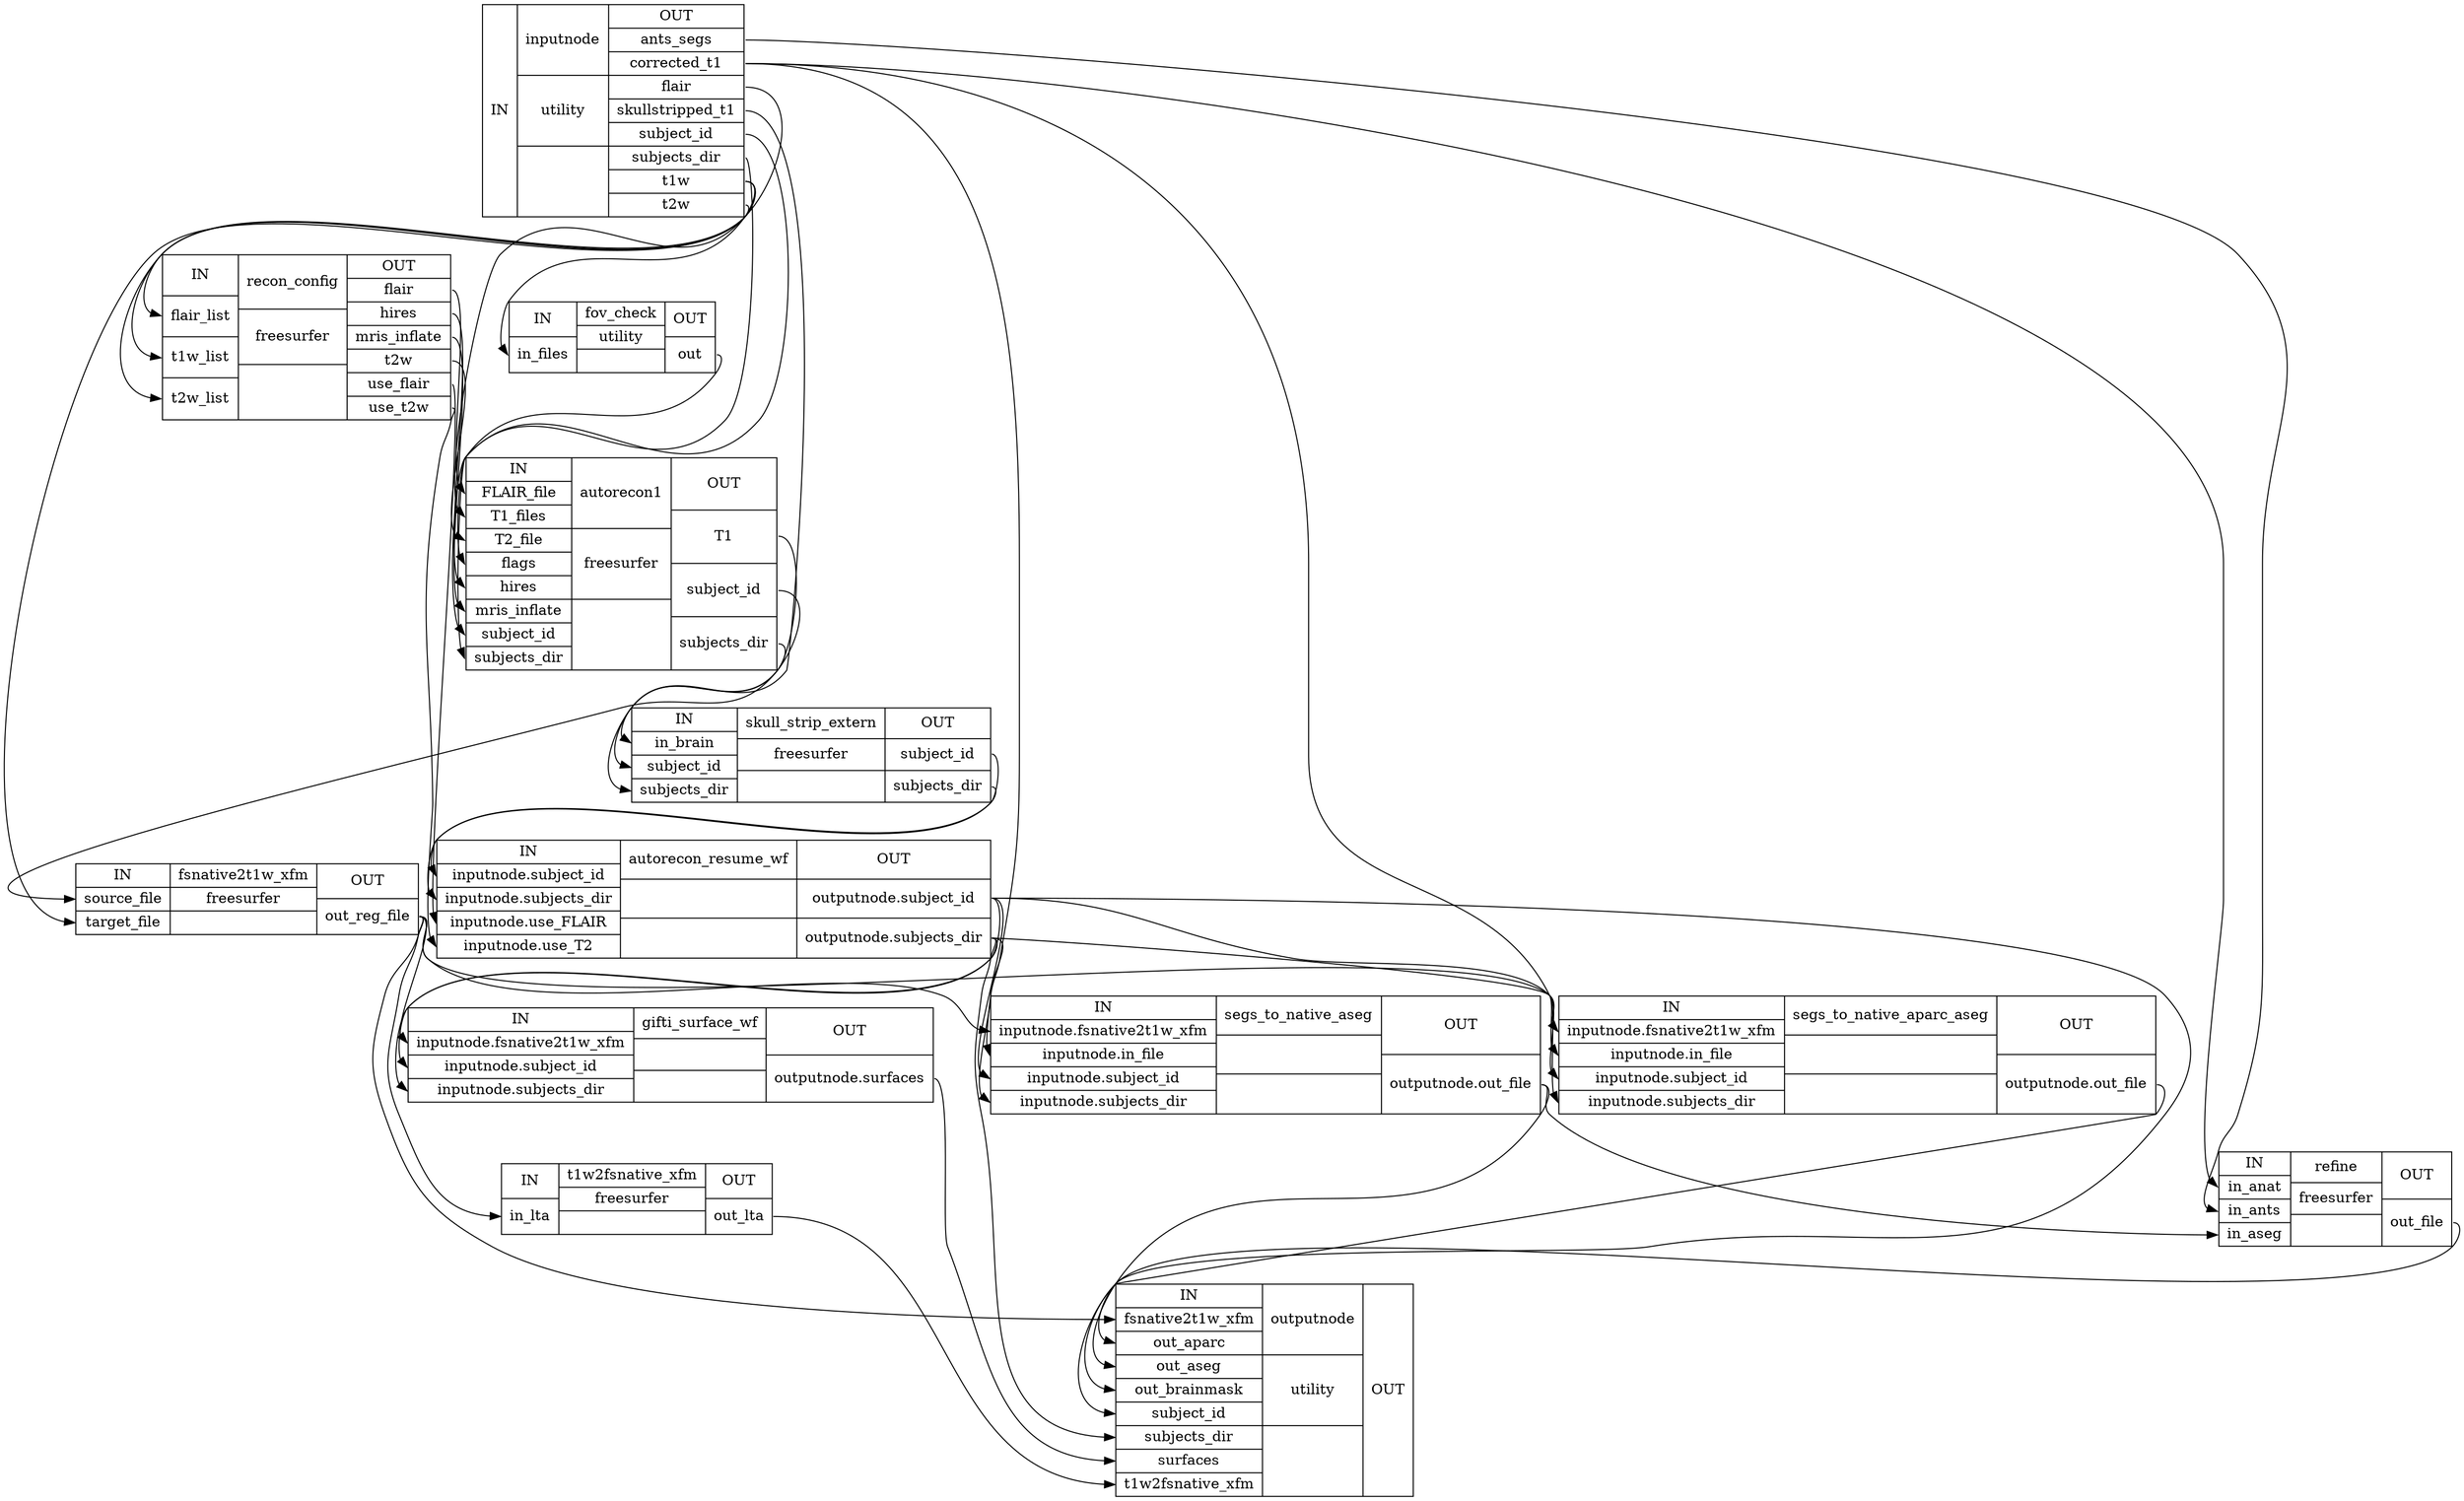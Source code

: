 digraph structs {
node [shape=record];
surface_recon_wfinputnode [label="{IN}|{ inputnode | utility |  }|{OUT|<outantssegs> ants_segs|<outcorrectedt1> corrected_t1|<outflair> flair|<outskullstrippedt1> skullstripped_t1|<outsubjectid> subject_id|<outsubjectsdir> subjects_dir|<outt1w> t1w|<outt2w> t2w}"];
surface_recon_wfrecon_config [label="{IN|<inflairlist> flair_list|<int1wlist> t1w_list|<int2wlist> t2w_list}|{ recon_config | freesurfer |  }|{OUT|<outflair> flair|<outhires> hires|<outmrisinflate> mris_inflate|<outt2w> t2w|<outuseflair> use_flair|<outuset2w> use_t2w}"];
surface_recon_wffov_check [label="{IN|<ininfiles> in_files}|{ fov_check | utility |  }|{OUT|<outout> out}"];
surface_recon_wfautorecon1 [label="{IN|<inFLAIRfile> FLAIR_file|<inT1files> T1_files|<inT2file> T2_file|<inflags> flags|<inhires> hires|<inmrisinflate> mris_inflate|<insubjectid> subject_id|<insubjectsdir> subjects_dir}|{ autorecon1 | freesurfer |  }|{OUT|<outT1> T1|<outsubjectid> subject_id|<outsubjectsdir> subjects_dir}"];
surface_recon_wfskull_strip_extern [label="{IN|<ininbrain> in_brain|<insubjectid> subject_id|<insubjectsdir> subjects_dir}|{ skull_strip_extern | freesurfer |  }|{OUT|<outsubjectid> subject_id|<outsubjectsdir> subjects_dir}"];
surface_recon_wffsnative2t1w_xfm [label="{IN|<insourcefile> source_file|<intargetfile> target_file}|{ fsnative2t1w_xfm | freesurfer |  }|{OUT|<outoutregfile> out_reg_file}"];
surface_recon_wfautorecon_resume_wf [label="{IN|<ininputnodesubjectid> inputnode.subject_id|<ininputnodesubjectsdir> inputnode.subjects_dir|<ininputnodeuseFLAIR> inputnode.use_FLAIR|<ininputnodeuseT2> inputnode.use_T2}|{ autorecon_resume_wf |  |  }|{OUT|<outoutputnodesubjectid> outputnode.subject_id|<outoutputnodesubjectsdir> outputnode.subjects_dir}"];
surface_recon_wft1w2fsnative_xfm [label="{IN|<ininlta> in_lta}|{ t1w2fsnative_xfm | freesurfer |  }|{OUT|<outoutlta> out_lta}"];
surface_recon_wfgifti_surface_wf [label="{IN|<ininputnodefsnative2t1wxfm> inputnode.fsnative2t1w_xfm|<ininputnodesubjectid> inputnode.subject_id|<ininputnodesubjectsdir> inputnode.subjects_dir}|{ gifti_surface_wf |  |  }|{OUT|<outoutputnodesurfaces> outputnode.surfaces}"];
surface_recon_wfsegs_to_native_aseg [label="{IN|<ininputnodefsnative2t1wxfm> inputnode.fsnative2t1w_xfm|<ininputnodeinfile> inputnode.in_file|<ininputnodesubjectid> inputnode.subject_id|<ininputnodesubjectsdir> inputnode.subjects_dir}|{ segs_to_native_aseg |  |  }|{OUT|<outoutputnodeoutfile> outputnode.out_file}"];
surface_recon_wfsegs_to_native_aparc_aseg [label="{IN|<ininputnodefsnative2t1wxfm> inputnode.fsnative2t1w_xfm|<ininputnodeinfile> inputnode.in_file|<ininputnodesubjectid> inputnode.subject_id|<ininputnodesubjectsdir> inputnode.subjects_dir}|{ segs_to_native_aparc_aseg |  |  }|{OUT|<outoutputnodeoutfile> outputnode.out_file}"];
surface_recon_wfrefine [label="{IN|<ininanat> in_anat|<ininants> in_ants|<ininaseg> in_aseg}|{ refine | freesurfer |  }|{OUT|<outoutfile> out_file}"];
surface_recon_wfoutputnode [label="{IN|<infsnative2t1wxfm> fsnative2t1w_xfm|<inoutaparc> out_aparc|<inoutaseg> out_aseg|<inoutbrainmask> out_brainmask|<insubjectid> subject_id|<insubjectsdir> subjects_dir|<insurfaces> surfaces|<int1w2fsnativexfm> t1w2fsnative_xfm}|{ outputnode | utility |  }|{OUT}"];
surface_recon_wfautorecon1:outT1:e -> surface_recon_wffsnative2t1w_xfm:insourcefile:w;
surface_recon_wfautorecon1:outsubjectid:e -> surface_recon_wfskull_strip_extern:insubjectid:w;
surface_recon_wfautorecon1:outsubjectsdir:e -> surface_recon_wfskull_strip_extern:insubjectsdir:w;
surface_recon_wfautorecon_resume_wf:outoutputnodesubjectid:e -> surface_recon_wfgifti_surface_wf:ininputnodesubjectid:w;
surface_recon_wfautorecon_resume_wf:outoutputnodesubjectid:e -> surface_recon_wfoutputnode:insubjectid:w;
surface_recon_wfautorecon_resume_wf:outoutputnodesubjectid:e -> surface_recon_wfsegs_to_native_aparc_aseg:ininputnodesubjectid:w;
surface_recon_wfautorecon_resume_wf:outoutputnodesubjectid:e -> surface_recon_wfsegs_to_native_aseg:ininputnodesubjectid:w;
surface_recon_wfautorecon_resume_wf:outoutputnodesubjectsdir:e -> surface_recon_wfgifti_surface_wf:ininputnodesubjectsdir:w;
surface_recon_wfautorecon_resume_wf:outoutputnodesubjectsdir:e -> surface_recon_wfoutputnode:insubjectsdir:w;
surface_recon_wfautorecon_resume_wf:outoutputnodesubjectsdir:e -> surface_recon_wfsegs_to_native_aparc_aseg:ininputnodesubjectsdir:w;
surface_recon_wfautorecon_resume_wf:outoutputnodesubjectsdir:e -> surface_recon_wfsegs_to_native_aseg:ininputnodesubjectsdir:w;
surface_recon_wffov_check:outout:e -> surface_recon_wfautorecon1:inflags:w;
surface_recon_wffsnative2t1w_xfm:outoutregfile:e -> surface_recon_wfgifti_surface_wf:ininputnodefsnative2t1wxfm:w;
surface_recon_wffsnative2t1w_xfm:outoutregfile:e -> surface_recon_wfoutputnode:infsnative2t1wxfm:w;
surface_recon_wffsnative2t1w_xfm:outoutregfile:e -> surface_recon_wfsegs_to_native_aparc_aseg:ininputnodefsnative2t1wxfm:w;
surface_recon_wffsnative2t1w_xfm:outoutregfile:e -> surface_recon_wfsegs_to_native_aseg:ininputnodefsnative2t1wxfm:w;
surface_recon_wffsnative2t1w_xfm:outoutregfile:e -> surface_recon_wft1w2fsnative_xfm:ininlta:w;
surface_recon_wfgifti_surface_wf:outoutputnodesurfaces:e -> surface_recon_wfoutputnode:insurfaces:w;
surface_recon_wfinputnode:outantssegs:e -> surface_recon_wfrefine:ininants:w;
surface_recon_wfinputnode:outcorrectedt1:e -> surface_recon_wfrefine:ininanat:w;
surface_recon_wfinputnode:outcorrectedt1:e -> surface_recon_wfsegs_to_native_aparc_aseg:ininputnodeinfile:w;
surface_recon_wfinputnode:outcorrectedt1:e -> surface_recon_wfsegs_to_native_aseg:ininputnodeinfile:w;
surface_recon_wfinputnode:outflair:e -> surface_recon_wfrecon_config:inflairlist:w;
surface_recon_wfinputnode:outskullstrippedt1:e -> surface_recon_wfskull_strip_extern:ininbrain:w;
surface_recon_wfinputnode:outsubjectid:e -> surface_recon_wfautorecon1:insubjectid:w;
surface_recon_wfinputnode:outsubjectsdir:e -> surface_recon_wfautorecon1:insubjectsdir:w;
surface_recon_wfinputnode:outt1w:e -> surface_recon_wfautorecon1:inT1files:w;
surface_recon_wfinputnode:outt1w:e -> surface_recon_wffov_check:ininfiles:w;
surface_recon_wfinputnode:outt1w:e -> surface_recon_wffsnative2t1w_xfm:intargetfile:w;
surface_recon_wfinputnode:outt1w:e -> surface_recon_wfrecon_config:int1wlist:w;
surface_recon_wfinputnode:outt2w:e -> surface_recon_wfrecon_config:int2wlist:w;
surface_recon_wfrecon_config:outflair:e -> surface_recon_wfautorecon1:inFLAIRfile:w;
surface_recon_wfrecon_config:outhires:e -> surface_recon_wfautorecon1:inhires:w;
surface_recon_wfrecon_config:outmrisinflate:e -> surface_recon_wfautorecon1:inmrisinflate:w;
surface_recon_wfrecon_config:outt2w:e -> surface_recon_wfautorecon1:inT2file:w;
surface_recon_wfrecon_config:outuseflair:e -> surface_recon_wfautorecon_resume_wf:ininputnodeuseFLAIR:w;
surface_recon_wfrecon_config:outuset2w:e -> surface_recon_wfautorecon_resume_wf:ininputnodeuseT2:w;
surface_recon_wfrefine:outoutfile:e -> surface_recon_wfoutputnode:inoutbrainmask:w;
surface_recon_wfsegs_to_native_aparc_aseg:outoutputnodeoutfile:e -> surface_recon_wfoutputnode:inoutaparc:w;
surface_recon_wfsegs_to_native_aseg:outoutputnodeoutfile:e -> surface_recon_wfoutputnode:inoutaseg:w;
surface_recon_wfsegs_to_native_aseg:outoutputnodeoutfile:e -> surface_recon_wfrefine:ininaseg:w;
surface_recon_wfskull_strip_extern:outsubjectid:e -> surface_recon_wfautorecon_resume_wf:ininputnodesubjectid:w;
surface_recon_wfskull_strip_extern:outsubjectsdir:e -> surface_recon_wfautorecon_resume_wf:ininputnodesubjectsdir:w;
surface_recon_wft1w2fsnative_xfm:outoutlta:e -> surface_recon_wfoutputnode:int1w2fsnativexfm:w;
}